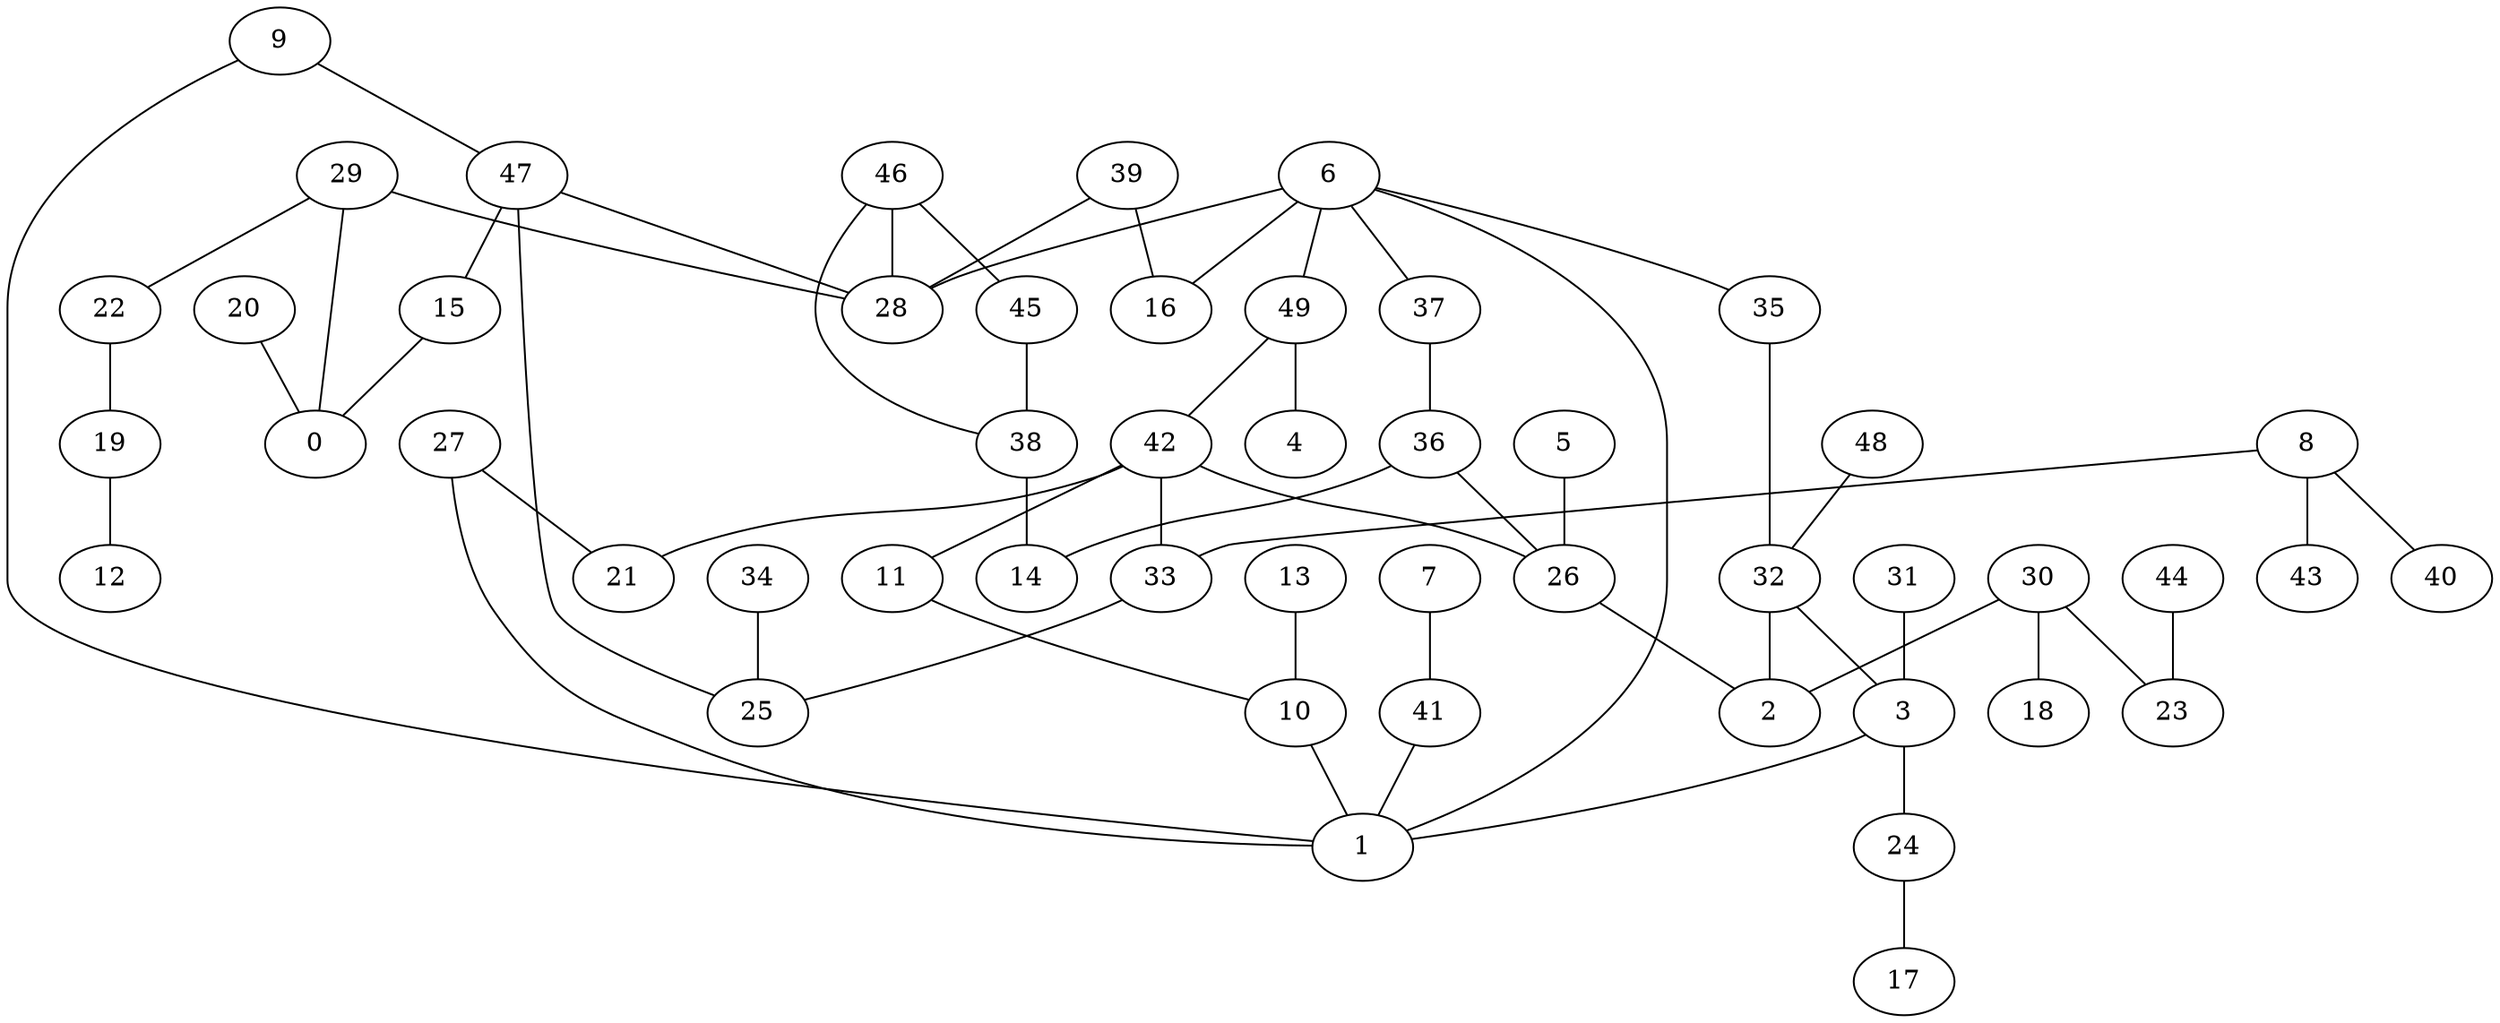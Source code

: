 digraph GG_graph {

subgraph G_graph {
edge [color = black]
"20" -> "0" [dir = none]
"15" -> "0" [dir = none]
"44" -> "23" [dir = none]
"5" -> "26" [dir = none]
"34" -> "25" [dir = none]
"48" -> "32" [dir = none]
"31" -> "3" [dir = none]
"27" -> "21" [dir = none]
"27" -> "1" [dir = none]
"29" -> "0" [dir = none]
"29" -> "22" [dir = none]
"29" -> "28" [dir = none]
"13" -> "10" [dir = none]
"39" -> "16" [dir = none]
"24" -> "17" [dir = none]
"9" -> "1" [dir = none]
"22" -> "19" [dir = none]
"41" -> "1" [dir = none]
"10" -> "1" [dir = none]
"7" -> "41" [dir = none]
"46" -> "38" [dir = none]
"46" -> "28" [dir = none]
"47" -> "25" [dir = none]
"47" -> "28" [dir = none]
"45" -> "38" [dir = none]
"3" -> "24" [dir = none]
"3" -> "1" [dir = none]
"30" -> "23" [dir = none]
"30" -> "18" [dir = none]
"30" -> "2" [dir = none]
"6" -> "35" [dir = none]
"6" -> "16" [dir = none]
"6" -> "37" [dir = none]
"6" -> "28" [dir = none]
"6" -> "1" [dir = none]
"6" -> "49" [dir = none]
"19" -> "12" [dir = none]
"42" -> "33" [dir = none]
"42" -> "11" [dir = none]
"49" -> "4" [dir = none]
"49" -> "42" [dir = none]
"37" -> "36" [dir = none]
"32" -> "2" [dir = none]
"32" -> "3" [dir = none]
"26" -> "2" [dir = none]
"8" -> "40" [dir = none]
"8" -> "43" [dir = none]
"8" -> "33" [dir = none]
"36" -> "14" [dir = none]
"11" -> "10" [dir = none]
"9" -> "47" [dir = none]
"47" -> "15" [dir = none]
"33" -> "25" [dir = none]
"38" -> "14" [dir = none]
"42" -> "21" [dir = none]
"39" -> "28" [dir = none]
"46" -> "45" [dir = none]
"42" -> "26" [dir = none]
"35" -> "32" [dir = none]
"36" -> "26" [dir = none]
}

}
